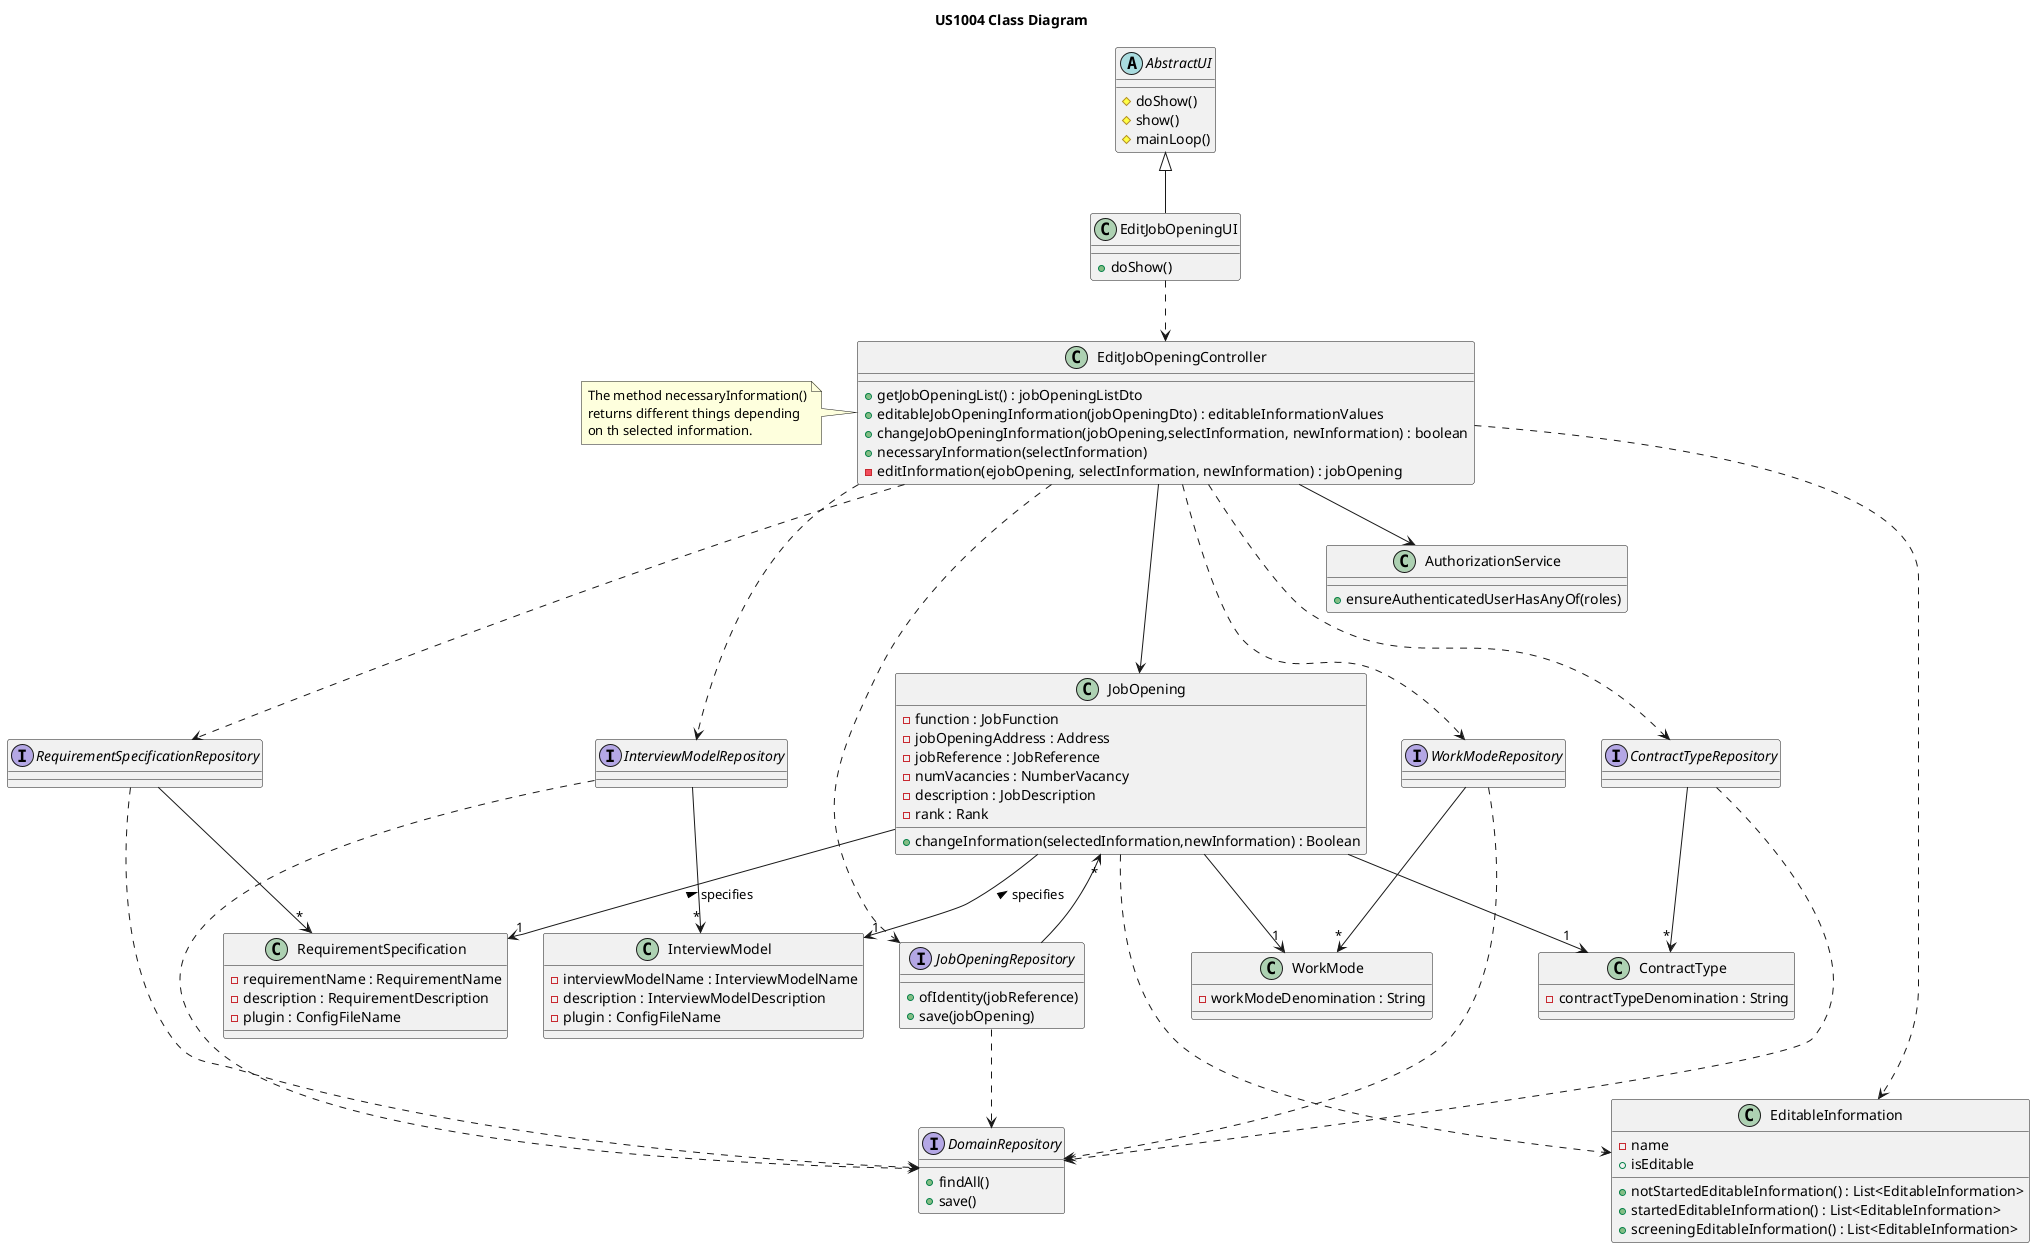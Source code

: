 @startuml
'https://plantuml.com/class-diagram

title US1004 Class Diagram



abstract class AbstractUI {
    # doShow()
    # show()
    # mainLoop()
}


class EditJobOpeningUI {
+ doShow()
}

class EditJobOpeningController  {
+ getJobOpeningList() : jobOpeningListDto
+ editableJobOpeningInformation(jobOpeningDto) : editableInformationValues
+ changeJobOpeningInformation(jobOpening,selectInformation, newInformation) : boolean
+ necessaryInformation(selectInformation)
- editInformation(ejobOpening, selectInformation, newInformation) : jobOpening
}

note left
The method necessaryInformation()
returns different things depending
on th selected information.
end note


'Requirements
class RequirementSpecification {
- requirementName : RequirementName
- description : RequirementDescription
- plugin : ConfigFileName
}

'Interview
class InterviewModel {
- interviewModelName : InterviewModelName
- description : InterviewModelDescription
- plugin : ConfigFileName
}

class InterviewModelRepository {

}

class AuthorizationService {
+ ensureAuthenticatedUserHasAnyOf(roles)
}

'Job Opening
class JobOpening  {
- function : JobFunction
- jobOpeningAddress : Address
- jobReference : JobReference
- numVacancies : NumberVacancy
- description : JobDescription
- rank : Rank
+ changeInformation(selectedInformation,newInformation) : Boolean
}

class WorkMode {
-  workModeDenomination : String
}

class ContractType  {
- contractTypeDenomination : String
}

interface JobOpeningRepository {
+ ofIdentity(jobReference)
+ save(jobOpening)
}

interface WorkModeRepository {
}

interface ContractTypeRepository {
}

interface InterviewModelRepository {
}

interface RequirementSpecificationRepository {
}

interface DomainRepository {
+ findAll()
+ save()
}

class EditableInformation{
 - name
 + isEditable
 + notStartedEditableInformation() : List<EditableInformation>
 + startedEditableInformation() : List<EditableInformation>
 + screeningEditableInformation() : List<EditableInformation>
}


AbstractUI <|-- EditJobOpeningUI
EditJobOpeningUI .-> EditJobOpeningController
EditJobOpeningController --> AuthorizationService
EditJobOpeningController .--> JobOpeningRepository
EditJobOpeningController .--> WorkModeRepository
EditJobOpeningController .--> ContractTypeRepository
EditJobOpeningController .--> RequirementSpecificationRepository
EditJobOpeningController .--> InterviewModelRepository

EditJobOpeningController --> JobOpening
JobOpening "*" <-- JobOpeningRepository

JobOpening --> "1" WorkMode
JobOpening --> "1" ContractType




RequirementSpecification "1" <-up- JobOpening : specifies >
InterviewModel "1" <-up- JobOpening : specifies >

WorkModeRepository -->  "*" WorkMode
RequirementSpecificationRepository -->  "*" RequirementSpecification
InterviewModelRepository -->  "*" InterviewModel
ContractTypeRepository -->  "*" ContractType


JobOpeningRepository .-> DomainRepository
ContractTypeRepository .-> DomainRepository
InterviewModelRepository .-> DomainRepository
RequirementSpecificationRepository .-> DomainRepository
WorkModeRepository .--> DomainRepository
EditJobOpeningController .-> EditableInformation
JobOpening .--> EditableInformation



@enduml